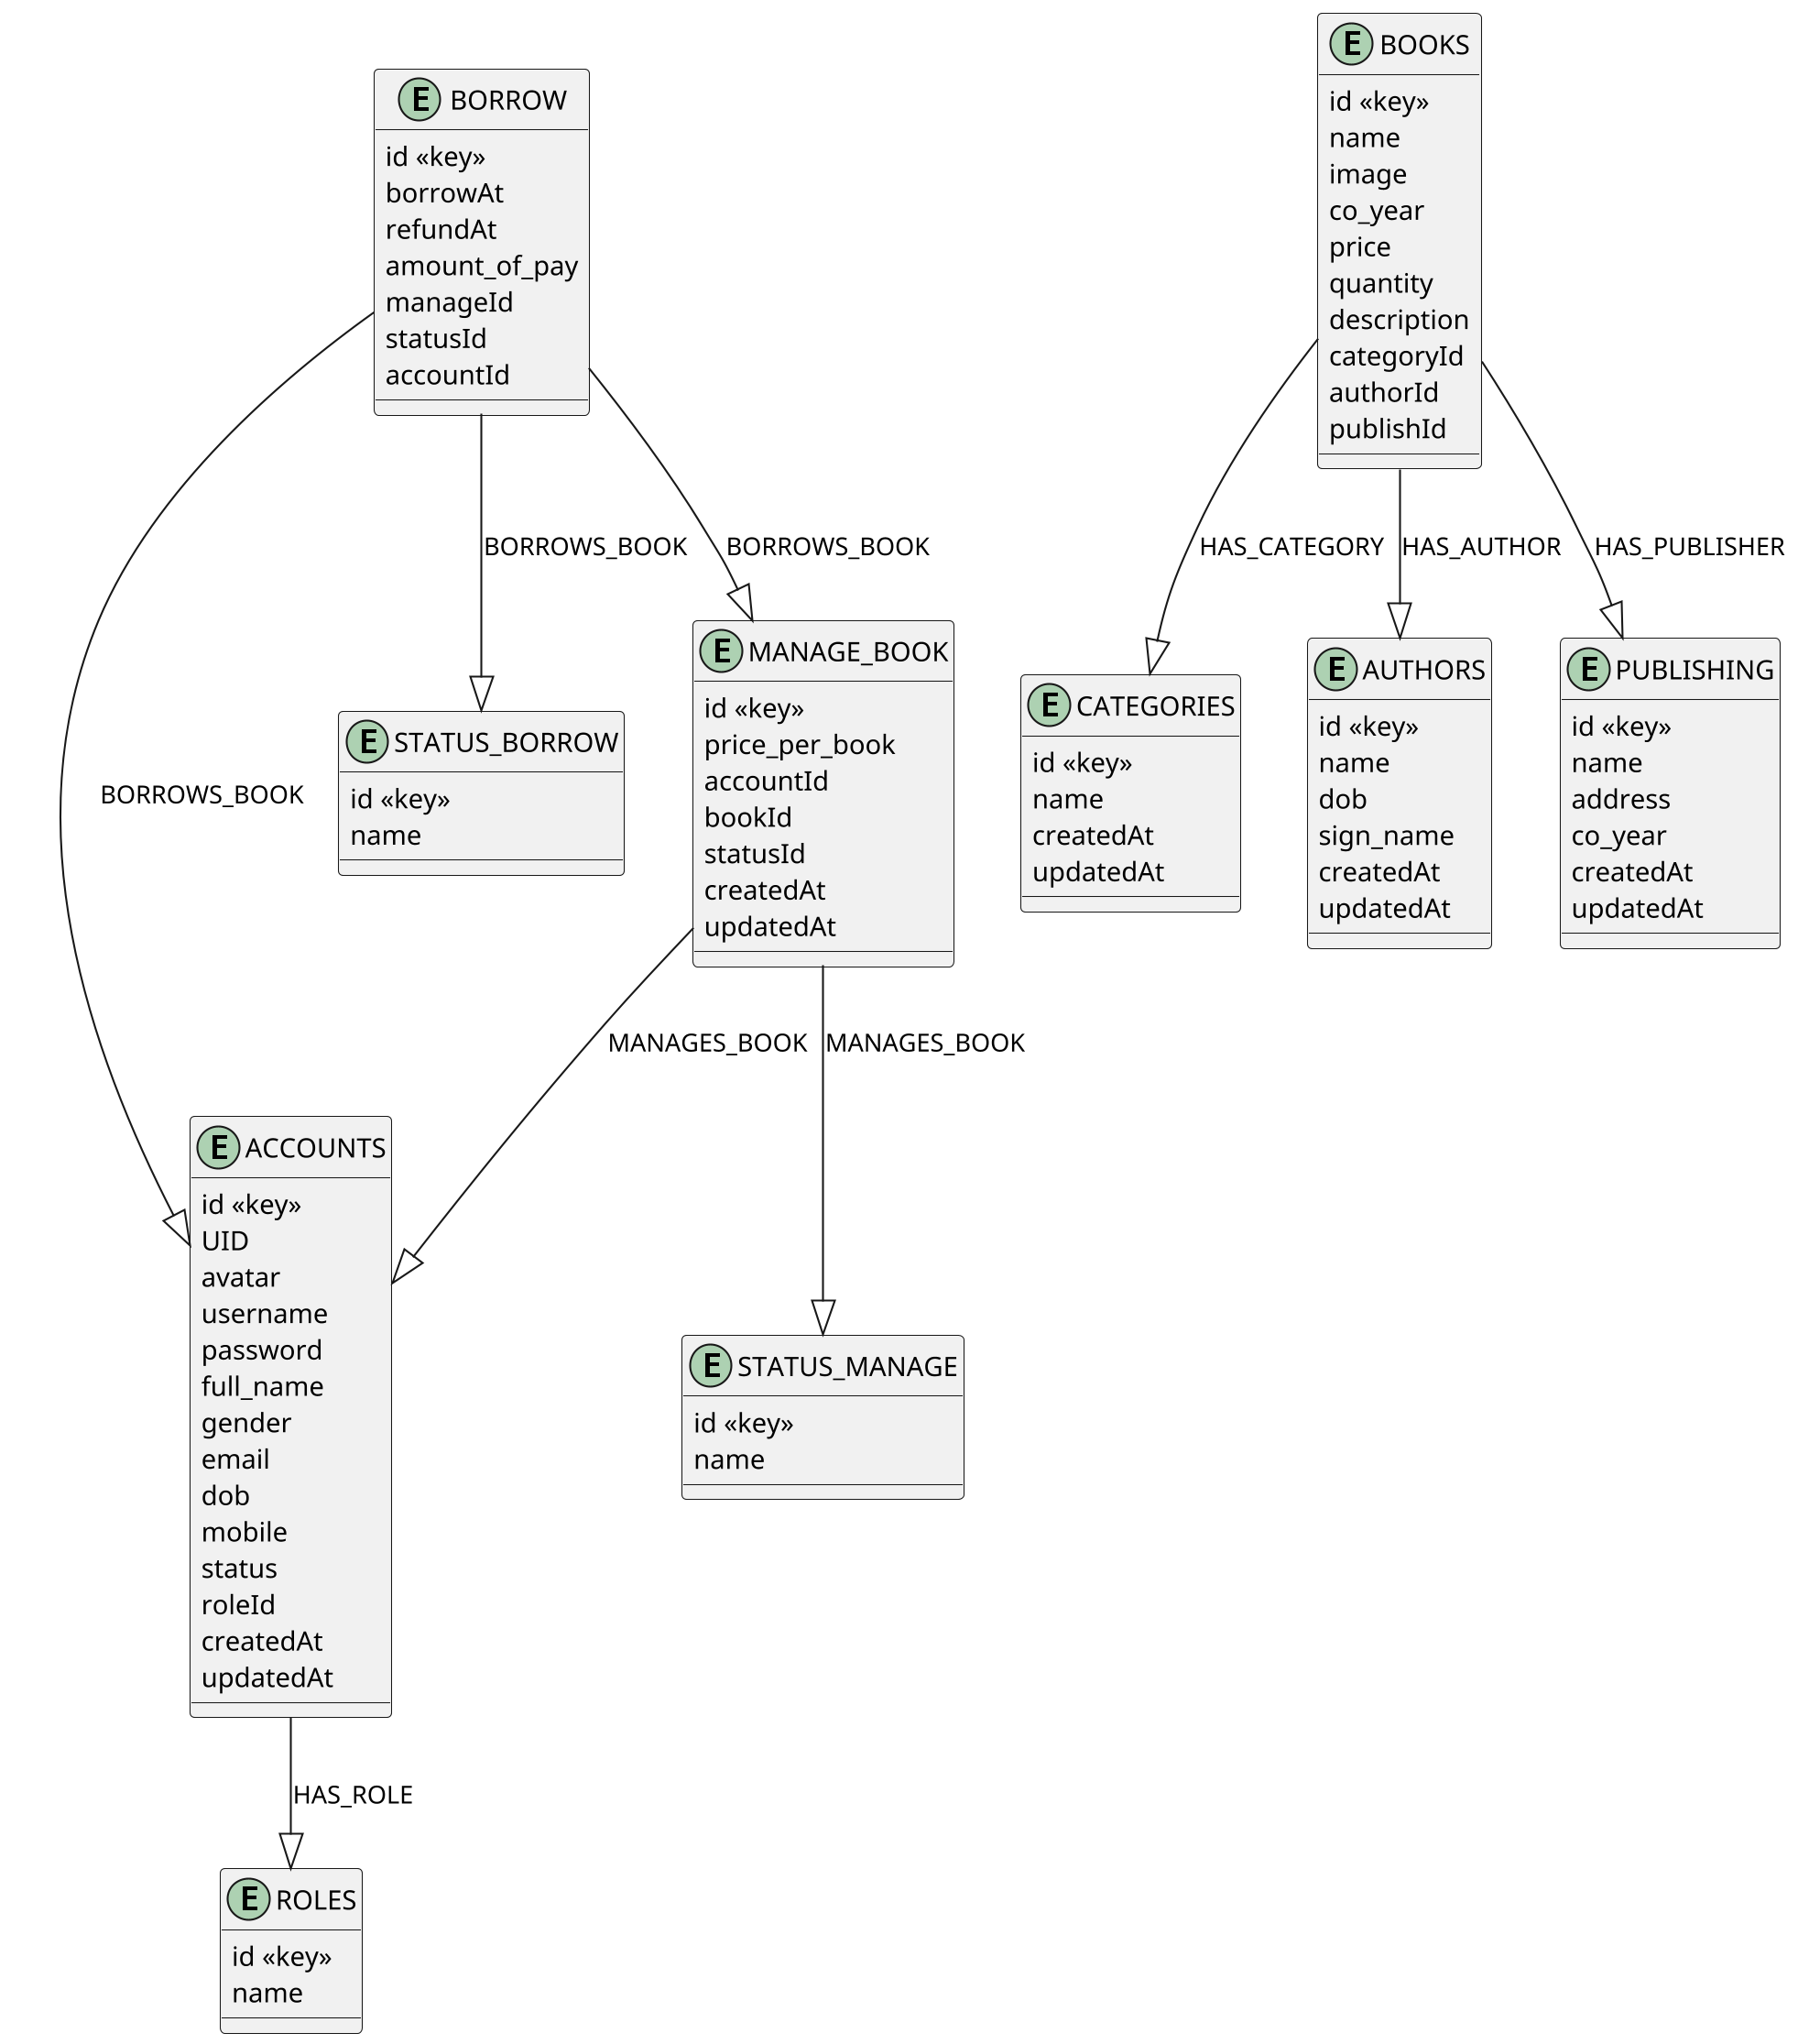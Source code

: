@startuml
skinparam height 100%
skinparam dpi 200

entity ROLES {
  id <<key>>
  name
}

entity ACCOUNTS {
  id <<key>>
  UID
  avatar
  username
  password
  full_name
  gender
  email
  dob
  mobile
  status
  roleId
  createdAt
  updatedAt
}

entity CATEGORIES {
  id <<key>>
  name
  createdAt
  updatedAt
}

entity AUTHORS {
  id <<key>>
  name
  dob
  sign_name
  createdAt
  updatedAt
}

entity PUBLISHING {
  id <<key>>
  name
  address
  co_year
  createdAt
  updatedAt
}

entity BOOKS {
  id <<key>>
  name
  image
  co_year
  price
  quantity
  description
  categoryId
  authorId
  publishId
}

entity STATUS_MANAGE {
  id <<key>>
  name
}

entity STATUS_BORROW {
  id <<key>>
  name
}

entity MANAGE_BOOK {
  id <<key>>
  price_per_book
  accountId
  bookId
  statusId
  createdAt
  updatedAt
}

entity BORROW {
  id <<key>>
  borrowAt
  refundAt
  amount_of_pay
  manageId
  statusId
  accountId
}

ACCOUNTS --|> ROLES : HAS_ROLE
BOOKS --|> CATEGORIES : HAS_CATEGORY
BOOKS --|> AUTHORS : HAS_AUTHOR
BOOKS --|> PUBLISHING : HAS_PUBLISHER
MANAGE_BOOK --|> ACCOUNTS : MANAGES_BOOK
MANAGE_BOOK --|> STATUS_MANAGE : MANAGES_BOOK
BORROW --|> MANAGE_BOOK : BORROWS_BOOK
BORROW --|> STATUS_BORROW : BORROWS_BOOK
BORROW --|> ACCOUNTS : BORROWS_BOOK

@enduml
